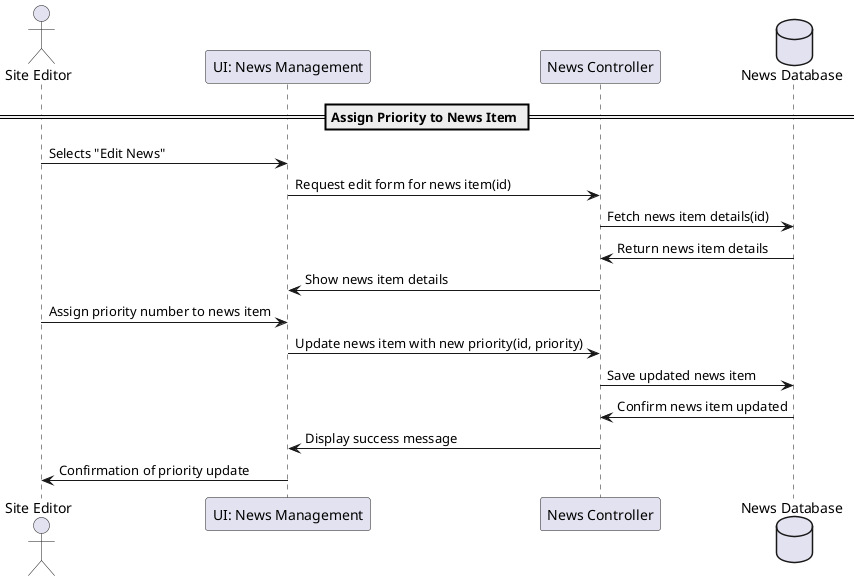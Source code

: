 @startuml
actor "Site Editor" as editor
participant "UI: News Management" as UINews
participant "News Controller" as Controller
database "News Database" as DB

== Assign Priority to News Item ==
editor -> UINews : Selects "Edit News"
UINews -> Controller : Request edit form for news item(id)
Controller -> DB : Fetch news item details(id)
DB -> Controller : Return news item details
Controller -> UINews : Show news item details
editor -> UINews : Assign priority number to news item
UINews -> Controller : Update news item with new priority(id, priority)
Controller -> DB : Save updated news item
DB -> Controller : Confirm news item updated
Controller -> UINews : Display success message
UINews -> editor : Confirmation of priority update

@enduml